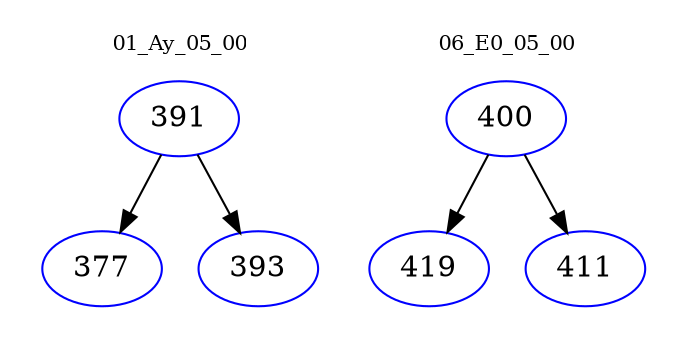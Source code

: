 digraph{
subgraph cluster_0 {
color = white
label = "01_Ay_05_00";
fontsize=10;
T0_391 [label="391", color="blue"]
T0_391 -> T0_377 [color="black"]
T0_377 [label="377", color="blue"]
T0_391 -> T0_393 [color="black"]
T0_393 [label="393", color="blue"]
}
subgraph cluster_1 {
color = white
label = "06_E0_05_00";
fontsize=10;
T1_400 [label="400", color="blue"]
T1_400 -> T1_419 [color="black"]
T1_419 [label="419", color="blue"]
T1_400 -> T1_411 [color="black"]
T1_411 [label="411", color="blue"]
}
}
